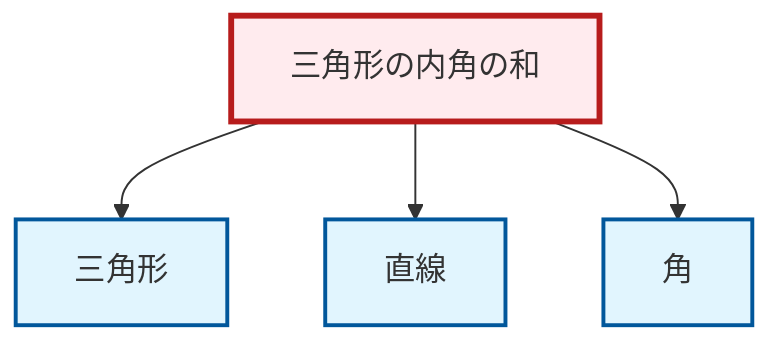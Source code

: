 graph TD
    classDef definition fill:#e1f5fe,stroke:#01579b,stroke-width:2px
    classDef theorem fill:#f3e5f5,stroke:#4a148c,stroke-width:2px
    classDef axiom fill:#fff3e0,stroke:#e65100,stroke-width:2px
    classDef example fill:#e8f5e9,stroke:#1b5e20,stroke-width:2px
    classDef current fill:#ffebee,stroke:#b71c1c,stroke-width:3px
    def-triangle["三角形"]:::definition
    thm-angle-sum-triangle["三角形の内角の和"]:::theorem
    def-line["直線"]:::definition
    def-angle["角"]:::definition
    thm-angle-sum-triangle --> def-triangle
    thm-angle-sum-triangle --> def-line
    thm-angle-sum-triangle --> def-angle
    class thm-angle-sum-triangle current
